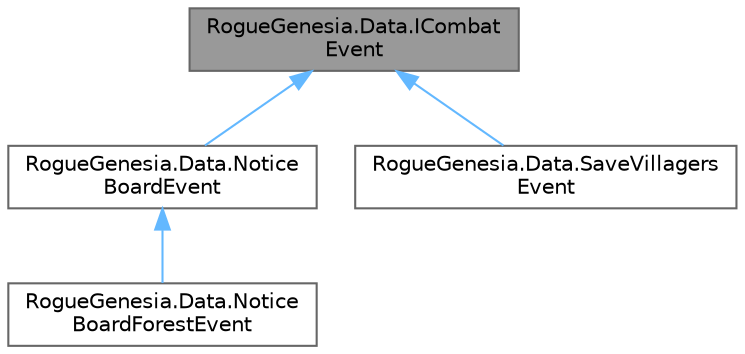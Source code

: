 digraph "RogueGenesia.Data.ICombatEvent"
{
 // LATEX_PDF_SIZE
  bgcolor="transparent";
  edge [fontname=Helvetica,fontsize=10,labelfontname=Helvetica,labelfontsize=10];
  node [fontname=Helvetica,fontsize=10,shape=box,height=0.2,width=0.4];
  Node1 [label="RogueGenesia.Data.ICombat\lEvent",height=0.2,width=0.4,color="gray40", fillcolor="grey60", style="filled", fontcolor="black",tooltip=" "];
  Node1 -> Node2 [dir="back",color="steelblue1",style="solid"];
  Node2 [label="RogueGenesia.Data.Notice\lBoardEvent",height=0.2,width=0.4,color="gray40", fillcolor="white", style="filled",URL="$class_rogue_genesia_1_1_data_1_1_notice_board_event.html",tooltip=" "];
  Node2 -> Node3 [dir="back",color="steelblue1",style="solid"];
  Node3 [label="RogueGenesia.Data.Notice\lBoardForestEvent",height=0.2,width=0.4,color="gray40", fillcolor="white", style="filled",URL="$class_rogue_genesia_1_1_data_1_1_notice_board_forest_event.html",tooltip=" "];
  Node1 -> Node4 [dir="back",color="steelblue1",style="solid"];
  Node4 [label="RogueGenesia.Data.SaveVillagers\lEvent",height=0.2,width=0.4,color="gray40", fillcolor="white", style="filled",URL="$class_rogue_genesia_1_1_data_1_1_save_villagers_event.html",tooltip=" "];
}
